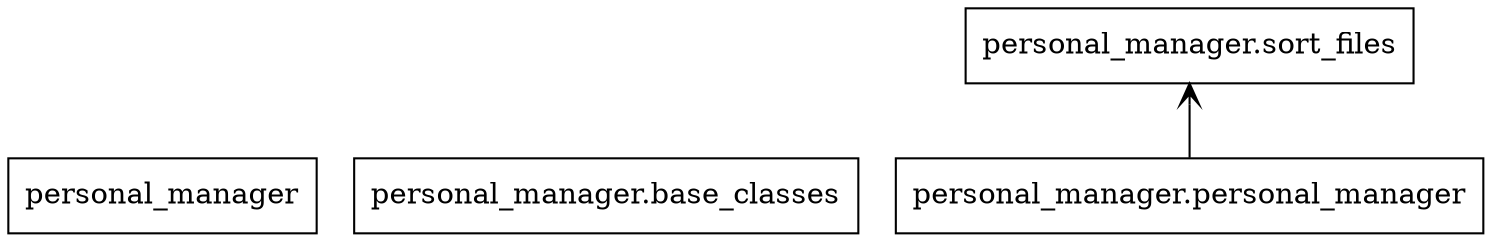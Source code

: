digraph "packages" {
rankdir=BT
charset="utf-8"
"personal_manager" [color="black", label="personal_manager", shape="box", style="solid"];
"personal_manager.base_classes" [color="black", label="personal_manager.base_classes", shape="box", style="solid"];
"personal_manager.personal_manager" [color="black", label="personal_manager.personal_manager", shape="box", style="solid"];
"personal_manager.sort_files" [color="black", label="personal_manager.sort_files", shape="box", style="solid"];
"personal_manager.personal_manager" -> "personal_manager.sort_files" [arrowhead="open", arrowtail="none"];
}

